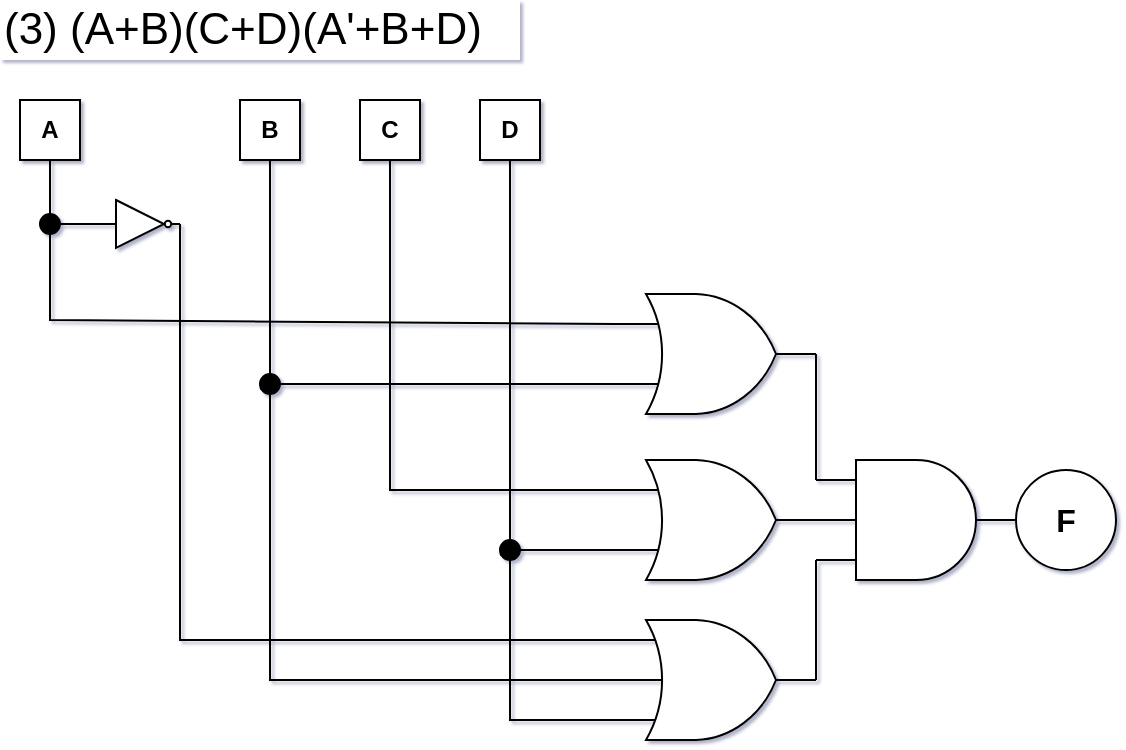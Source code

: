 <mxfile version="20.8.10" type="device"><diagram name="Page-1" id="wzfqIJzjwhjmUiwOkyEs"><mxGraphModel dx="1675" dy="1766" grid="1" gridSize="10" guides="1" tooltips="1" connect="1" arrows="1" fold="1" page="0" pageScale="1" pageWidth="850" pageHeight="1100" math="0" shadow="1"><root><mxCell id="0"/><mxCell id="1" parent="0"/><mxCell id="NT4FXFp1NgqlHEo_sOn0-25" style="edgeStyle=none;rounded=0;orthogonalLoop=1;jettySize=auto;html=1;exitX=1;exitY=0.5;exitDx=0;exitDy=0;entryX=0;entryY=0.75;entryDx=0;entryDy=0;entryPerimeter=0;fontSize=12;endArrow=none;endFill=0;startSize=8;endSize=8;startArrow=none;" edge="1" parent="1" source="NT4FXFp1NgqlHEo_sOn0-31" target="NT4FXFp1NgqlHEo_sOn0-23"><mxGeometry relative="1" as="geometry"><Array as="points"/></mxGeometry></mxCell><mxCell id="NT4FXFp1NgqlHEo_sOn0-11" value="B" style="rounded=0;whiteSpace=wrap;html=1;fontStyle=1;" vertex="1" parent="1"><mxGeometry x="-590" y="-850" width="30" height="30" as="geometry"/></mxCell><mxCell id="NT4FXFp1NgqlHEo_sOn0-27" style="edgeStyle=none;rounded=0;orthogonalLoop=1;jettySize=auto;html=1;exitX=0.5;exitY=1;exitDx=0;exitDy=0;entryX=0;entryY=0.25;entryDx=0;entryDy=0;entryPerimeter=0;fontSize=12;endArrow=none;endFill=0;startSize=8;endSize=8;" edge="1" parent="1" source="NT4FXFp1NgqlHEo_sOn0-12" target="NT4FXFp1NgqlHEo_sOn0-26"><mxGeometry relative="1" as="geometry"><Array as="points"><mxPoint x="-515" y="-655"/></Array></mxGeometry></mxCell><mxCell id="NT4FXFp1NgqlHEo_sOn0-12" value="C" style="rounded=0;whiteSpace=wrap;html=1;fontStyle=1;" vertex="1" parent="1"><mxGeometry x="-530" y="-850" width="30" height="30" as="geometry"/></mxCell><mxCell id="NT4FXFp1NgqlHEo_sOn0-28" style="edgeStyle=none;rounded=0;orthogonalLoop=1;jettySize=auto;html=1;exitX=1;exitY=0.5;exitDx=0;exitDy=0;entryX=0;entryY=0.75;entryDx=0;entryDy=0;entryPerimeter=0;fontSize=12;endArrow=none;endFill=0;startSize=8;endSize=8;startArrow=none;" edge="1" parent="1" source="NT4FXFp1NgqlHEo_sOn0-34" target="NT4FXFp1NgqlHEo_sOn0-26"><mxGeometry relative="1" as="geometry"><Array as="points"/></mxGeometry></mxCell><mxCell id="NT4FXFp1NgqlHEo_sOn0-13" value="D" style="rounded=0;whiteSpace=wrap;html=1;fontStyle=1;" vertex="1" parent="1"><mxGeometry x="-470" y="-850" width="30" height="30" as="geometry"/></mxCell><mxCell id="NT4FXFp1NgqlHEo_sOn0-22" style="edgeStyle=none;curved=1;rounded=0;orthogonalLoop=1;jettySize=auto;html=1;exitX=0.5;exitY=1;exitDx=0;exitDy=0;entryX=0.5;entryY=0;entryDx=0;entryDy=0;fontSize=12;startSize=8;endSize=8;endArrow=none;endFill=0;" edge="1" parent="1" source="NT4FXFp1NgqlHEo_sOn0-14" target="NT4FXFp1NgqlHEo_sOn0-20"><mxGeometry relative="1" as="geometry"/></mxCell><mxCell id="NT4FXFp1NgqlHEo_sOn0-14" value="A" style="rounded=0;whiteSpace=wrap;html=1;fontStyle=1;" vertex="1" parent="1"><mxGeometry x="-700" y="-850" width="30" height="30" as="geometry"/></mxCell><mxCell id="NT4FXFp1NgqlHEo_sOn0-15" value="" style="group;" vertex="1" connectable="0" parent="1"><mxGeometry x="-660" y="-800" width="40" height="24" as="geometry"/></mxCell><mxCell id="NT4FXFp1NgqlHEo_sOn0-16" value="" style="verticalLabelPosition=bottom;shadow=0;dashed=0;align=center;html=1;verticalAlign=top;shape=mxgraph.electrical.logic_gates.buffer2;fontSize=16;" vertex="1" parent="NT4FXFp1NgqlHEo_sOn0-15"><mxGeometry width="40" height="24" as="geometry"/></mxCell><mxCell id="NT4FXFp1NgqlHEo_sOn0-17" value="" style="verticalLabelPosition=bottom;shadow=0;dashed=0;align=center;html=1;verticalAlign=top;shape=mxgraph.electrical.logic_gates.inverting_contact;fontSize=16;" vertex="1" parent="NT4FXFp1NgqlHEo_sOn0-15"><mxGeometry x="32" y="10" width="4" height="4" as="geometry"/></mxCell><mxCell id="NT4FXFp1NgqlHEo_sOn0-18" style="edgeStyle=none;rounded=0;orthogonalLoop=1;jettySize=auto;html=1;exitX=1;exitY=0.5;exitDx=0;exitDy=0;fontSize=12;endArrow=none;endFill=0;startSize=8;endSize=8;" edge="1" parent="1" source="NT4FXFp1NgqlHEo_sOn0-20"><mxGeometry relative="1" as="geometry"><mxPoint x="-660" y="-788.0" as="targetPoint"/></mxGeometry></mxCell><mxCell id="NT4FXFp1NgqlHEo_sOn0-24" style="edgeStyle=none;rounded=0;orthogonalLoop=1;jettySize=auto;html=1;entryX=0;entryY=0.25;entryDx=0;entryDy=0;entryPerimeter=0;fontSize=12;endArrow=none;endFill=0;startSize=8;endSize=8;exitX=0.5;exitY=1;exitDx=0;exitDy=0;" edge="1" parent="1" source="NT4FXFp1NgqlHEo_sOn0-20" target="NT4FXFp1NgqlHEo_sOn0-23"><mxGeometry relative="1" as="geometry"><mxPoint x="-685" y="-780" as="sourcePoint"/><Array as="points"><mxPoint x="-685" y="-740"/></Array></mxGeometry></mxCell><mxCell id="NT4FXFp1NgqlHEo_sOn0-20" value="" style="ellipse;whiteSpace=wrap;html=1;aspect=fixed;fontSize=16;fillColor=#000000;" vertex="1" parent="1"><mxGeometry x="-690" y="-793" width="10" height="10" as="geometry"/></mxCell><mxCell id="NT4FXFp1NgqlHEo_sOn0-21" value="&lt;font style=&quot;font-size: 22px;&quot;&gt;(3) (A+B)(C+D)(A'+B+D)&lt;/font&gt;" style="text;html=1;strokeColor=none;fillColor=default;align=left;verticalAlign=middle;whiteSpace=wrap;rounded=0;fontSize=16;" vertex="1" parent="1"><mxGeometry x="-710" y="-900" width="260" height="30" as="geometry"/></mxCell><mxCell id="NT4FXFp1NgqlHEo_sOn0-38" style="edgeStyle=none;rounded=0;orthogonalLoop=1;jettySize=auto;html=1;exitX=1;exitY=0.5;exitDx=0;exitDy=0;exitPerimeter=0;entryX=0;entryY=0.167;entryDx=0;entryDy=0;entryPerimeter=0;fontSize=12;endArrow=none;endFill=0;startSize=8;endSize=8;" edge="1" parent="1" source="NT4FXFp1NgqlHEo_sOn0-23" target="NT4FXFp1NgqlHEo_sOn0-37"><mxGeometry relative="1" as="geometry"/></mxCell><mxCell id="NT4FXFp1NgqlHEo_sOn0-23" value="" style="verticalLabelPosition=bottom;shadow=0;dashed=0;align=center;html=1;verticalAlign=top;shape=mxgraph.electrical.logic_gates.logic_gate;operation=or;fontSize=16;" vertex="1" parent="1"><mxGeometry x="-402" y="-753" width="100" height="60" as="geometry"/></mxCell><mxCell id="NT4FXFp1NgqlHEo_sOn0-39" style="edgeStyle=none;rounded=0;orthogonalLoop=1;jettySize=auto;html=1;exitX=1;exitY=0.5;exitDx=0;exitDy=0;exitPerimeter=0;entryX=0;entryY=0.5;entryDx=0;entryDy=0;entryPerimeter=0;fontSize=12;endArrow=none;endFill=0;startSize=8;endSize=8;" edge="1" parent="1" source="NT4FXFp1NgqlHEo_sOn0-26" target="NT4FXFp1NgqlHEo_sOn0-37"><mxGeometry relative="1" as="geometry"/></mxCell><mxCell id="NT4FXFp1NgqlHEo_sOn0-26" value="" style="verticalLabelPosition=bottom;shadow=0;dashed=0;align=center;html=1;verticalAlign=top;shape=mxgraph.electrical.logic_gates.logic_gate;operation=or;fontSize=16;" vertex="1" parent="1"><mxGeometry x="-402" y="-670" width="100" height="60" as="geometry"/></mxCell><mxCell id="NT4FXFp1NgqlHEo_sOn0-40" style="edgeStyle=none;rounded=0;orthogonalLoop=1;jettySize=auto;html=1;exitX=1;exitY=0.5;exitDx=0;exitDy=0;exitPerimeter=0;entryX=0;entryY=0.833;entryDx=0;entryDy=0;entryPerimeter=0;fontSize=12;endArrow=none;endFill=0;startSize=8;endSize=8;" edge="1" parent="1" source="NT4FXFp1NgqlHEo_sOn0-29" target="NT4FXFp1NgqlHEo_sOn0-37"><mxGeometry relative="1" as="geometry"/></mxCell><mxCell id="NT4FXFp1NgqlHEo_sOn0-29" value="" style="verticalLabelPosition=bottom;shadow=0;dashed=0;align=center;html=1;verticalAlign=top;shape=mxgraph.electrical.logic_gates.logic_gate;operation=or;fontSize=16;numInputs=3;" vertex="1" parent="1"><mxGeometry x="-402" y="-590" width="100" height="60" as="geometry"/></mxCell><mxCell id="NT4FXFp1NgqlHEo_sOn0-30" style="edgeStyle=none;rounded=0;orthogonalLoop=1;jettySize=auto;html=1;exitX=1;exitY=0.5;exitDx=0;exitDy=0;entryX=0;entryY=0.167;entryDx=0;entryDy=0;entryPerimeter=0;fontSize=12;endArrow=none;endFill=0;startSize=8;endSize=8;" edge="1" parent="1" source="NT4FXFp1NgqlHEo_sOn0-16" target="NT4FXFp1NgqlHEo_sOn0-29"><mxGeometry relative="1" as="geometry"><Array as="points"><mxPoint x="-620" y="-580"/></Array></mxGeometry></mxCell><mxCell id="NT4FXFp1NgqlHEo_sOn0-32" value="" style="edgeStyle=none;rounded=0;orthogonalLoop=1;jettySize=auto;html=1;exitX=0.5;exitY=1;exitDx=0;exitDy=0;entryX=0;entryY=0.75;entryDx=0;entryDy=0;entryPerimeter=0;fontSize=12;endArrow=none;endFill=0;startSize=8;endSize=8;" edge="1" parent="1" source="NT4FXFp1NgqlHEo_sOn0-11" target="NT4FXFp1NgqlHEo_sOn0-31"><mxGeometry relative="1" as="geometry"><mxPoint x="-575" y="-820" as="sourcePoint"/><mxPoint x="-402" y="-708" as="targetPoint"/><Array as="points"><mxPoint x="-575" y="-708"/></Array></mxGeometry></mxCell><mxCell id="NT4FXFp1NgqlHEo_sOn0-33" style="edgeStyle=none;rounded=0;orthogonalLoop=1;jettySize=auto;html=1;exitX=0.5;exitY=1;exitDx=0;exitDy=0;entryX=0;entryY=0.5;entryDx=0;entryDy=0;entryPerimeter=0;fontSize=12;endArrow=none;endFill=0;startSize=8;endSize=8;" edge="1" parent="1" source="NT4FXFp1NgqlHEo_sOn0-31" target="NT4FXFp1NgqlHEo_sOn0-29"><mxGeometry relative="1" as="geometry"><Array as="points"><mxPoint x="-575" y="-560"/></Array></mxGeometry></mxCell><mxCell id="NT4FXFp1NgqlHEo_sOn0-31" value="" style="ellipse;whiteSpace=wrap;html=1;aspect=fixed;fontSize=16;fillColor=#000000;" vertex="1" parent="1"><mxGeometry x="-580" y="-713" width="10" height="10" as="geometry"/></mxCell><mxCell id="NT4FXFp1NgqlHEo_sOn0-35" value="" style="edgeStyle=none;rounded=0;orthogonalLoop=1;jettySize=auto;html=1;exitX=0.5;exitY=1;exitDx=0;exitDy=0;entryX=0;entryY=0.75;entryDx=0;entryDy=0;entryPerimeter=0;fontSize=12;endArrow=none;endFill=0;startSize=8;endSize=8;" edge="1" parent="1" source="NT4FXFp1NgqlHEo_sOn0-13" target="NT4FXFp1NgqlHEo_sOn0-34"><mxGeometry relative="1" as="geometry"><mxPoint x="-455" y="-820" as="sourcePoint"/><mxPoint x="-402" y="-625" as="targetPoint"/><Array as="points"><mxPoint x="-455" y="-625"/></Array></mxGeometry></mxCell><mxCell id="NT4FXFp1NgqlHEo_sOn0-36" style="edgeStyle=none;rounded=0;orthogonalLoop=1;jettySize=auto;html=1;exitX=0.5;exitY=1;exitDx=0;exitDy=0;entryX=0;entryY=0.833;entryDx=0;entryDy=0;entryPerimeter=0;fontSize=12;endArrow=none;endFill=0;startSize=8;endSize=8;" edge="1" parent="1" source="NT4FXFp1NgqlHEo_sOn0-34" target="NT4FXFp1NgqlHEo_sOn0-29"><mxGeometry relative="1" as="geometry"><Array as="points"><mxPoint x="-455" y="-540"/></Array></mxGeometry></mxCell><mxCell id="NT4FXFp1NgqlHEo_sOn0-34" value="" style="ellipse;whiteSpace=wrap;html=1;aspect=fixed;fontSize=16;fillColor=#000000;" vertex="1" parent="1"><mxGeometry x="-460" y="-630" width="10" height="10" as="geometry"/></mxCell><mxCell id="NT4FXFp1NgqlHEo_sOn0-37" value="" style="verticalLabelPosition=bottom;shadow=0;dashed=0;align=center;html=1;verticalAlign=top;shape=mxgraph.electrical.logic_gates.logic_gate;operation=and;fontSize=16;numInputs=3;" vertex="1" parent="1"><mxGeometry x="-302" y="-670" width="100" height="60" as="geometry"/></mxCell><mxCell id="NT4FXFp1NgqlHEo_sOn0-41" value="&lt;b&gt;F&lt;/b&gt;" style="ellipse;whiteSpace=wrap;html=1;aspect=fixed;fontSize=16;" vertex="1" parent="1"><mxGeometry x="-202" y="-665" width="50" height="50" as="geometry"/></mxCell></root></mxGraphModel></diagram></mxfile>